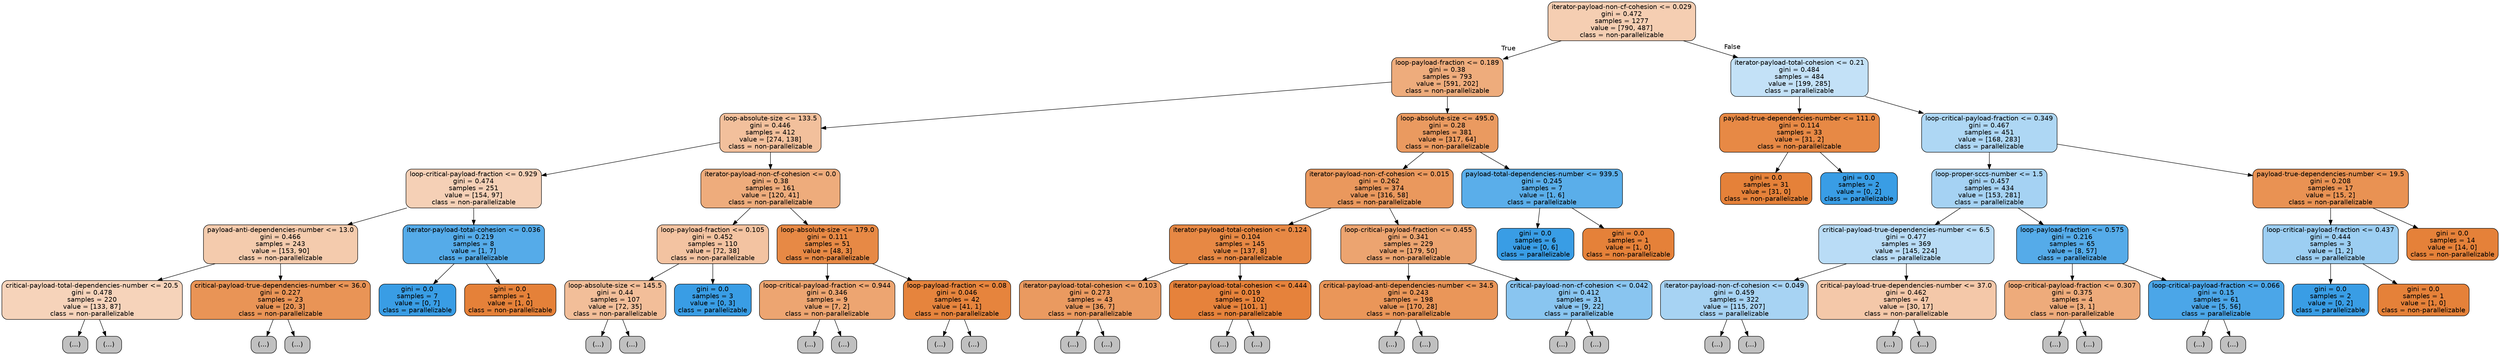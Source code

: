 digraph Tree {
node [shape=box, style="filled, rounded", color="black", fontname=helvetica] ;
edge [fontname=helvetica] ;
0 [label="iterator-payload-non-cf-cohesion <= 0.029\ngini = 0.472\nsamples = 1277\nvalue = [790, 487]\nclass = non-parallelizable", fillcolor="#e5813962"] ;
1 [label="loop-payload-fraction <= 0.189\ngini = 0.38\nsamples = 793\nvalue = [591, 202]\nclass = non-parallelizable", fillcolor="#e58139a8"] ;
0 -> 1 [labeldistance=2.5, labelangle=45, headlabel="True"] ;
2 [label="loop-absolute-size <= 133.5\ngini = 0.446\nsamples = 412\nvalue = [274, 138]\nclass = non-parallelizable", fillcolor="#e581397f"] ;
1 -> 2 ;
3 [label="loop-critical-payload-fraction <= 0.929\ngini = 0.474\nsamples = 251\nvalue = [154, 97]\nclass = non-parallelizable", fillcolor="#e581395e"] ;
2 -> 3 ;
4 [label="payload-anti-dependencies-number <= 13.0\ngini = 0.466\nsamples = 243\nvalue = [153, 90]\nclass = non-parallelizable", fillcolor="#e5813969"] ;
3 -> 4 ;
5 [label="critical-payload-total-dependencies-number <= 20.5\ngini = 0.478\nsamples = 220\nvalue = [133, 87]\nclass = non-parallelizable", fillcolor="#e5813958"] ;
4 -> 5 ;
6 [label="(...)", fillcolor="#C0C0C0"] ;
5 -> 6 ;
137 [label="(...)", fillcolor="#C0C0C0"] ;
5 -> 137 ;
140 [label="critical-payload-true-dependencies-number <= 36.0\ngini = 0.227\nsamples = 23\nvalue = [20, 3]\nclass = non-parallelizable", fillcolor="#e58139d9"] ;
4 -> 140 ;
141 [label="(...)", fillcolor="#C0C0C0"] ;
140 -> 141 ;
150 [label="(...)", fillcolor="#C0C0C0"] ;
140 -> 150 ;
151 [label="iterator-payload-total-cohesion <= 0.036\ngini = 0.219\nsamples = 8\nvalue = [1, 7]\nclass = parallelizable", fillcolor="#399de5db"] ;
3 -> 151 ;
152 [label="gini = 0.0\nsamples = 7\nvalue = [0, 7]\nclass = parallelizable", fillcolor="#399de5ff"] ;
151 -> 152 ;
153 [label="gini = 0.0\nsamples = 1\nvalue = [1, 0]\nclass = non-parallelizable", fillcolor="#e58139ff"] ;
151 -> 153 ;
154 [label="iterator-payload-non-cf-cohesion <= 0.0\ngini = 0.38\nsamples = 161\nvalue = [120, 41]\nclass = non-parallelizable", fillcolor="#e58139a8"] ;
2 -> 154 ;
155 [label="loop-payload-fraction <= 0.105\ngini = 0.452\nsamples = 110\nvalue = [72, 38]\nclass = non-parallelizable", fillcolor="#e5813978"] ;
154 -> 155 ;
156 [label="loop-absolute-size <= 145.5\ngini = 0.44\nsamples = 107\nvalue = [72, 35]\nclass = non-parallelizable", fillcolor="#e5813983"] ;
155 -> 156 ;
157 [label="(...)", fillcolor="#C0C0C0"] ;
156 -> 157 ;
158 [label="(...)", fillcolor="#C0C0C0"] ;
156 -> 158 ;
231 [label="gini = 0.0\nsamples = 3\nvalue = [0, 3]\nclass = parallelizable", fillcolor="#399de5ff"] ;
155 -> 231 ;
232 [label="loop-absolute-size <= 179.0\ngini = 0.111\nsamples = 51\nvalue = [48, 3]\nclass = non-parallelizable", fillcolor="#e58139ef"] ;
154 -> 232 ;
233 [label="loop-critical-payload-fraction <= 0.944\ngini = 0.346\nsamples = 9\nvalue = [7, 2]\nclass = non-parallelizable", fillcolor="#e58139b6"] ;
232 -> 233 ;
234 [label="(...)", fillcolor="#C0C0C0"] ;
233 -> 234 ;
239 [label="(...)", fillcolor="#C0C0C0"] ;
233 -> 239 ;
240 [label="loop-payload-fraction <= 0.08\ngini = 0.046\nsamples = 42\nvalue = [41, 1]\nclass = non-parallelizable", fillcolor="#e58139f9"] ;
232 -> 240 ;
241 [label="(...)", fillcolor="#C0C0C0"] ;
240 -> 241 ;
242 [label="(...)", fillcolor="#C0C0C0"] ;
240 -> 242 ;
245 [label="loop-absolute-size <= 495.0\ngini = 0.28\nsamples = 381\nvalue = [317, 64]\nclass = non-parallelizable", fillcolor="#e58139cc"] ;
1 -> 245 ;
246 [label="iterator-payload-non-cf-cohesion <= 0.015\ngini = 0.262\nsamples = 374\nvalue = [316, 58]\nclass = non-parallelizable", fillcolor="#e58139d0"] ;
245 -> 246 ;
247 [label="iterator-payload-total-cohesion <= 0.124\ngini = 0.104\nsamples = 145\nvalue = [137, 8]\nclass = non-parallelizable", fillcolor="#e58139f0"] ;
246 -> 247 ;
248 [label="iterator-payload-total-cohesion <= 0.103\ngini = 0.273\nsamples = 43\nvalue = [36, 7]\nclass = non-parallelizable", fillcolor="#e58139cd"] ;
247 -> 248 ;
249 [label="(...)", fillcolor="#C0C0C0"] ;
248 -> 249 ;
254 [label="(...)", fillcolor="#C0C0C0"] ;
248 -> 254 ;
263 [label="iterator-payload-total-cohesion <= 0.444\ngini = 0.019\nsamples = 102\nvalue = [101, 1]\nclass = non-parallelizable", fillcolor="#e58139fc"] ;
247 -> 263 ;
264 [label="(...)", fillcolor="#C0C0C0"] ;
263 -> 264 ;
265 [label="(...)", fillcolor="#C0C0C0"] ;
263 -> 265 ;
268 [label="loop-critical-payload-fraction <= 0.455\ngini = 0.341\nsamples = 229\nvalue = [179, 50]\nclass = non-parallelizable", fillcolor="#e58139b8"] ;
246 -> 268 ;
269 [label="critical-payload-anti-dependencies-number <= 34.5\ngini = 0.243\nsamples = 198\nvalue = [170, 28]\nclass = non-parallelizable", fillcolor="#e58139d5"] ;
268 -> 269 ;
270 [label="(...)", fillcolor="#C0C0C0"] ;
269 -> 270 ;
321 [label="(...)", fillcolor="#C0C0C0"] ;
269 -> 321 ;
324 [label="critical-payload-non-cf-cohesion <= 0.042\ngini = 0.412\nsamples = 31\nvalue = [9, 22]\nclass = parallelizable", fillcolor="#399de597"] ;
268 -> 324 ;
325 [label="(...)", fillcolor="#C0C0C0"] ;
324 -> 325 ;
326 [label="(...)", fillcolor="#C0C0C0"] ;
324 -> 326 ;
333 [label="payload-total-dependencies-number <= 939.5\ngini = 0.245\nsamples = 7\nvalue = [1, 6]\nclass = parallelizable", fillcolor="#399de5d4"] ;
245 -> 333 ;
334 [label="gini = 0.0\nsamples = 6\nvalue = [0, 6]\nclass = parallelizable", fillcolor="#399de5ff"] ;
333 -> 334 ;
335 [label="gini = 0.0\nsamples = 1\nvalue = [1, 0]\nclass = non-parallelizable", fillcolor="#e58139ff"] ;
333 -> 335 ;
336 [label="iterator-payload-total-cohesion <= 0.21\ngini = 0.484\nsamples = 484\nvalue = [199, 285]\nclass = parallelizable", fillcolor="#399de54d"] ;
0 -> 336 [labeldistance=2.5, labelangle=-45, headlabel="False"] ;
337 [label="payload-true-dependencies-number <= 111.0\ngini = 0.114\nsamples = 33\nvalue = [31, 2]\nclass = non-parallelizable", fillcolor="#e58139ef"] ;
336 -> 337 ;
338 [label="gini = 0.0\nsamples = 31\nvalue = [31, 0]\nclass = non-parallelizable", fillcolor="#e58139ff"] ;
337 -> 338 ;
339 [label="gini = 0.0\nsamples = 2\nvalue = [0, 2]\nclass = parallelizable", fillcolor="#399de5ff"] ;
337 -> 339 ;
340 [label="loop-critical-payload-fraction <= 0.349\ngini = 0.467\nsamples = 451\nvalue = [168, 283]\nclass = parallelizable", fillcolor="#399de568"] ;
336 -> 340 ;
341 [label="loop-proper-sccs-number <= 1.5\ngini = 0.457\nsamples = 434\nvalue = [153, 281]\nclass = parallelizable", fillcolor="#399de574"] ;
340 -> 341 ;
342 [label="critical-payload-true-dependencies-number <= 6.5\ngini = 0.477\nsamples = 369\nvalue = [145, 224]\nclass = parallelizable", fillcolor="#399de55a"] ;
341 -> 342 ;
343 [label="iterator-payload-non-cf-cohesion <= 0.049\ngini = 0.459\nsamples = 322\nvalue = [115, 207]\nclass = parallelizable", fillcolor="#399de571"] ;
342 -> 343 ;
344 [label="(...)", fillcolor="#C0C0C0"] ;
343 -> 344 ;
435 [label="(...)", fillcolor="#C0C0C0"] ;
343 -> 435 ;
466 [label="critical-payload-true-dependencies-number <= 37.0\ngini = 0.462\nsamples = 47\nvalue = [30, 17]\nclass = non-parallelizable", fillcolor="#e581396e"] ;
342 -> 466 ;
467 [label="(...)", fillcolor="#C0C0C0"] ;
466 -> 467 ;
482 [label="(...)", fillcolor="#C0C0C0"] ;
466 -> 482 ;
483 [label="loop-payload-fraction <= 0.575\ngini = 0.216\nsamples = 65\nvalue = [8, 57]\nclass = parallelizable", fillcolor="#399de5db"] ;
341 -> 483 ;
484 [label="loop-critical-payload-fraction <= 0.307\ngini = 0.375\nsamples = 4\nvalue = [3, 1]\nclass = non-parallelizable", fillcolor="#e58139aa"] ;
483 -> 484 ;
485 [label="(...)", fillcolor="#C0C0C0"] ;
484 -> 485 ;
486 [label="(...)", fillcolor="#C0C0C0"] ;
484 -> 486 ;
487 [label="loop-critical-payload-fraction <= 0.066\ngini = 0.15\nsamples = 61\nvalue = [5, 56]\nclass = parallelizable", fillcolor="#399de5e8"] ;
483 -> 487 ;
488 [label="(...)", fillcolor="#C0C0C0"] ;
487 -> 488 ;
495 [label="(...)", fillcolor="#C0C0C0"] ;
487 -> 495 ;
496 [label="payload-true-dependencies-number <= 19.5\ngini = 0.208\nsamples = 17\nvalue = [15, 2]\nclass = non-parallelizable", fillcolor="#e58139dd"] ;
340 -> 496 ;
497 [label="loop-critical-payload-fraction <= 0.437\ngini = 0.444\nsamples = 3\nvalue = [1, 2]\nclass = parallelizable", fillcolor="#399de57f"] ;
496 -> 497 ;
498 [label="gini = 0.0\nsamples = 2\nvalue = [0, 2]\nclass = parallelizable", fillcolor="#399de5ff"] ;
497 -> 498 ;
499 [label="gini = 0.0\nsamples = 1\nvalue = [1, 0]\nclass = non-parallelizable", fillcolor="#e58139ff"] ;
497 -> 499 ;
500 [label="gini = 0.0\nsamples = 14\nvalue = [14, 0]\nclass = non-parallelizable", fillcolor="#e58139ff"] ;
496 -> 500 ;
}